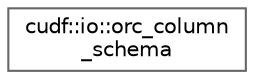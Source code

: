 digraph "类继承关系图"
{
 // LATEX_PDF_SIZE
  bgcolor="transparent";
  edge [fontname=Helvetica,fontsize=10,labelfontname=Helvetica,labelfontsize=10];
  node [fontname=Helvetica,fontsize=10,shape=box,height=0.2,width=0.4];
  rankdir="LR";
  Node0 [id="Node000000",label="cudf::io::orc_column\l_schema",height=0.2,width=0.4,color="grey40", fillcolor="white", style="filled",URL="$structcudf_1_1io_1_1orc__column__schema.html",tooltip="Schema of an ORC column, including the nested columns."];
}
